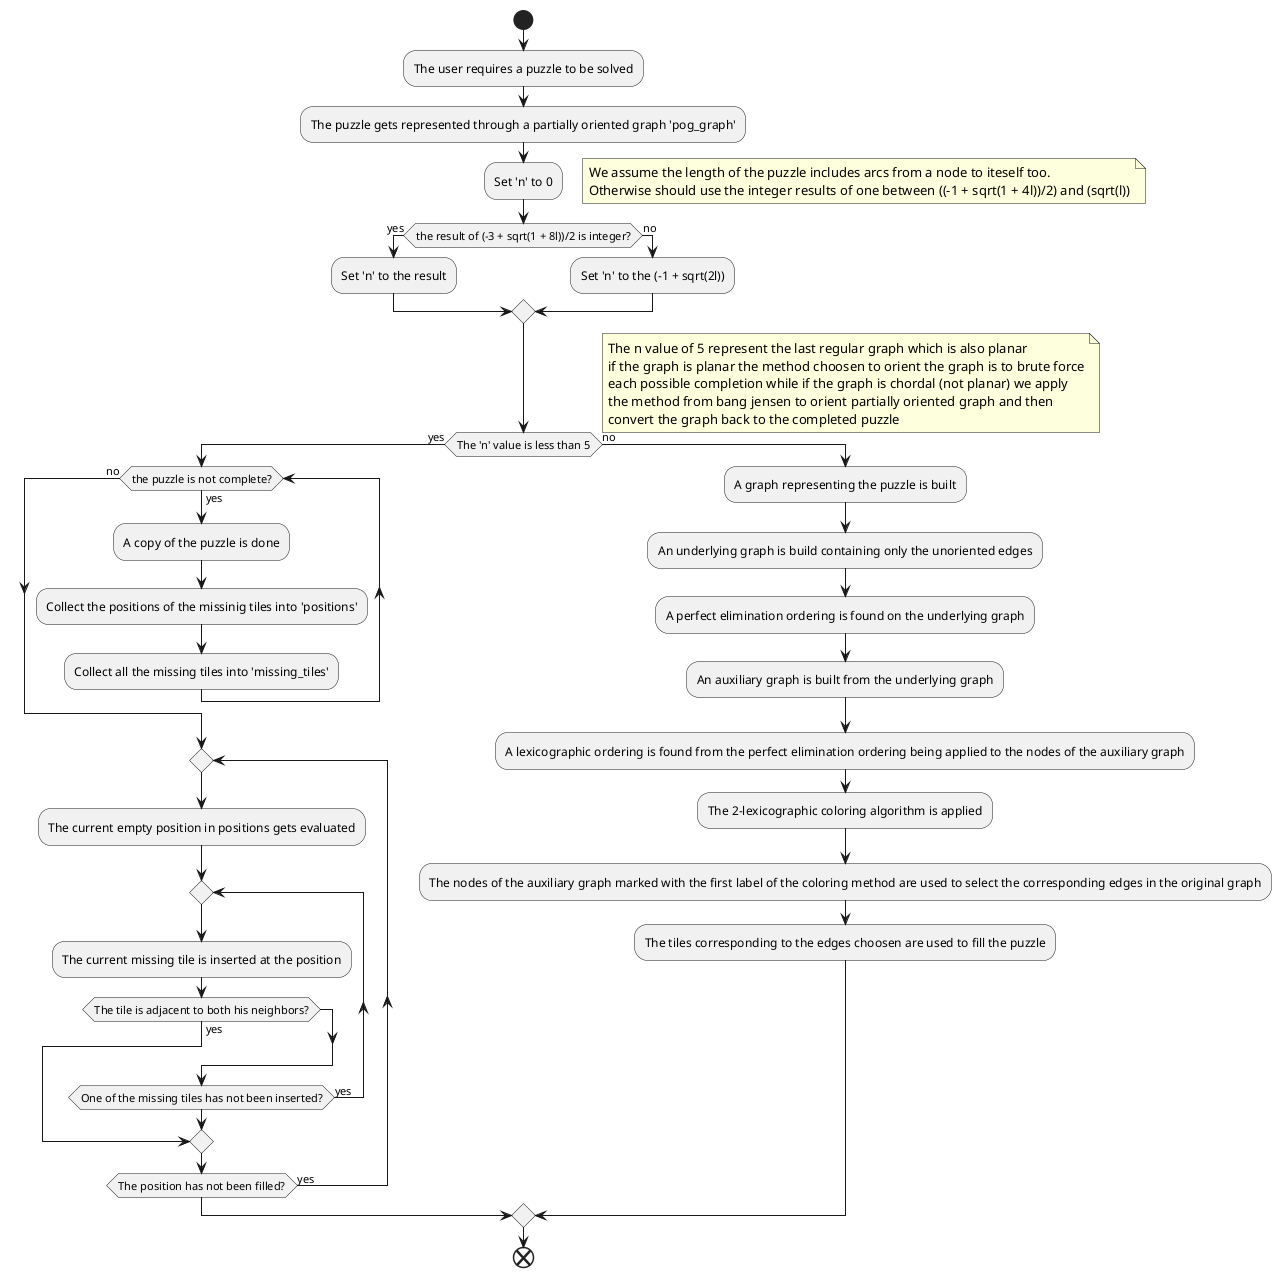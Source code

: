 @startuml solve_activity
start
:The user requires a puzzle to be solved;
:The puzzle gets represented through a partially oriented graph 'pog_graph';
:Set 'n' to 0;
floating note right
We assume the length of the puzzle includes arcs from a node to iteself too.
Otherwise should use the integer results of one between ((-1 + sqrt(1 + 4l))/2) and (sqrt(l))
end note
if (the result of (-3 + sqrt(1 + 8l))/2 is integer?) is (yes) then
    :Set 'n' to the result;
else (no)
    :Set 'n' to the (-1 + sqrt(2l));
endif
if (The 'n' value is less than 5) is (yes) then
    floating note right
        The n value of 5 represent the last regular graph which is also planar
        if the graph is planar the method choosen to orient the graph is to brute force
        each possible completion while if the graph is chordal (not planar) we apply
        the method from bang jensen to orient partially oriented graph and then
        convert the graph back to the completed puzzle
    end note
    while (the puzzle is not complete?) is (yes) 
        :A copy of the puzzle is done;
        :Collect the positions of the missinig tiles into 'positions';
        :Collect all the missing tiles into 'missing_tiles';
    endwhile (no)
    repeat
    :The current empty position in positions gets evaluated;
        repeat
        :The current missing tile is inserted at the position;
        if (The tile is adjacent to both his neighbors?) is (yes) then
            break
        endif
        repeat while (One of the missing tiles has not been inserted?) is (yes)
    repeat while (The position has not been filled?) is (yes)
else (no)
    :A graph representing the puzzle is built;
    :An underlying graph is build containing only the unoriented edges;
    :A perfect elimination ordering is found on the underlying graph;
    :An auxiliary graph is built from the underlying graph;
    :A lexicographic ordering is found from the perfect elimination ordering being applied to the nodes of the auxiliary graph;
    :The 2-lexicographic coloring algorithm is applied;
    :The nodes of the auxiliary graph marked with the first label of the coloring method are used to select the corresponding edges in the original graph;
    :The tiles corresponding to the edges choosen are used to fill the puzzle;
endif
end
@enduml